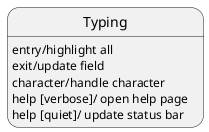 @startuml


state Typing
Typing : entry/highlight all
Typing : exit/update field
Typing : character/handle character
Typing : help [verbose]/ open help page
Typing : help [quiet]/ update status bar

@enduml